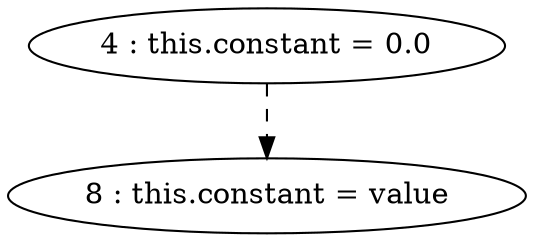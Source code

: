 digraph G {
"4 : this.constant = 0.0"
"4 : this.constant = 0.0" -> "8 : this.constant = value" [style=dashed]
"8 : this.constant = value"
}